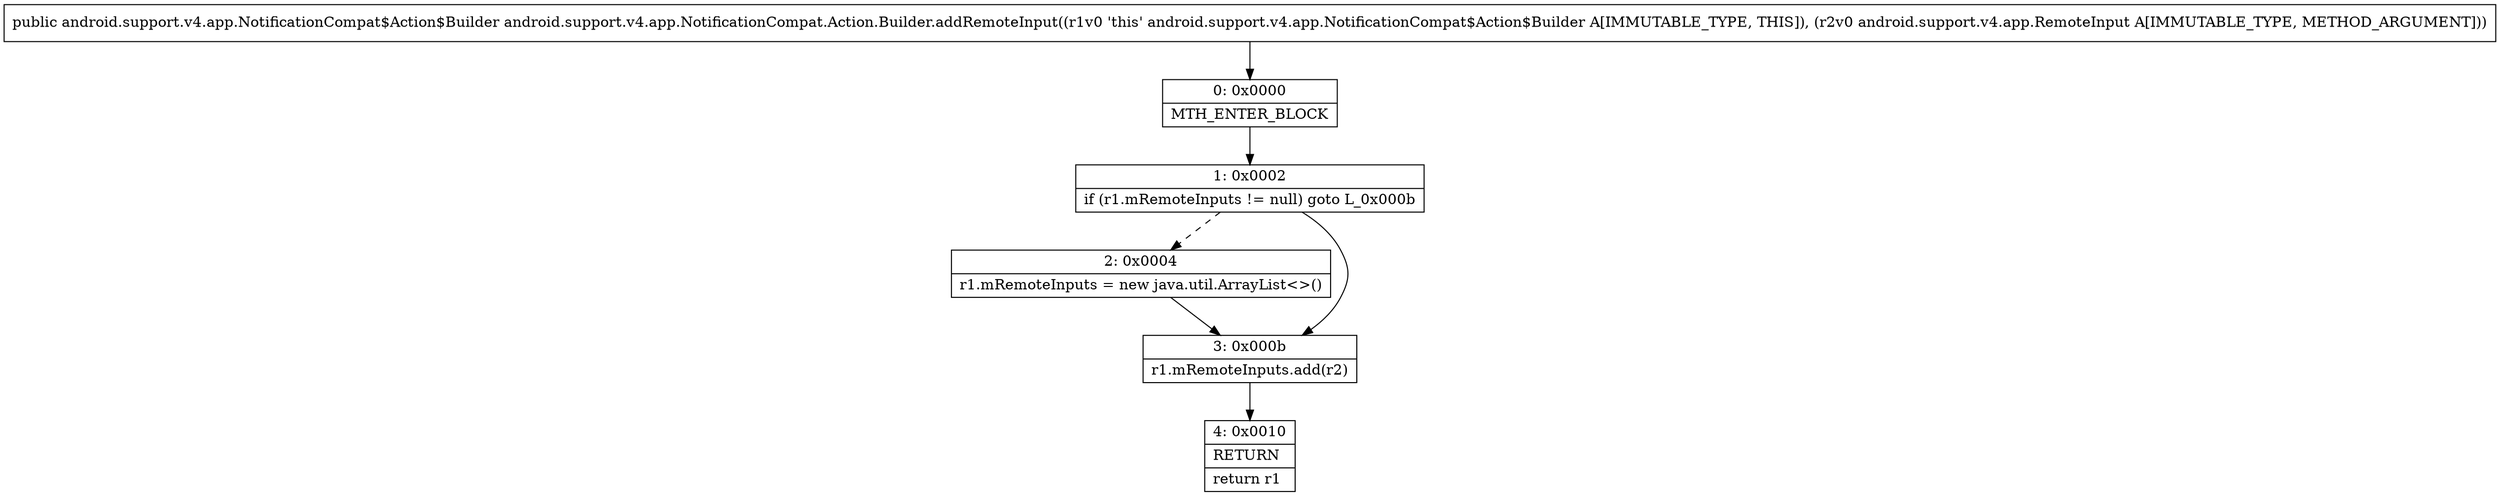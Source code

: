 digraph "CFG forandroid.support.v4.app.NotificationCompat.Action.Builder.addRemoteInput(Landroid\/support\/v4\/app\/RemoteInput;)Landroid\/support\/v4\/app\/NotificationCompat$Action$Builder;" {
Node_0 [shape=record,label="{0\:\ 0x0000|MTH_ENTER_BLOCK\l}"];
Node_1 [shape=record,label="{1\:\ 0x0002|if (r1.mRemoteInputs != null) goto L_0x000b\l}"];
Node_2 [shape=record,label="{2\:\ 0x0004|r1.mRemoteInputs = new java.util.ArrayList\<\>()\l}"];
Node_3 [shape=record,label="{3\:\ 0x000b|r1.mRemoteInputs.add(r2)\l}"];
Node_4 [shape=record,label="{4\:\ 0x0010|RETURN\l|return r1\l}"];
MethodNode[shape=record,label="{public android.support.v4.app.NotificationCompat$Action$Builder android.support.v4.app.NotificationCompat.Action.Builder.addRemoteInput((r1v0 'this' android.support.v4.app.NotificationCompat$Action$Builder A[IMMUTABLE_TYPE, THIS]), (r2v0 android.support.v4.app.RemoteInput A[IMMUTABLE_TYPE, METHOD_ARGUMENT])) }"];
MethodNode -> Node_0;
Node_0 -> Node_1;
Node_1 -> Node_2[style=dashed];
Node_1 -> Node_3;
Node_2 -> Node_3;
Node_3 -> Node_4;
}

